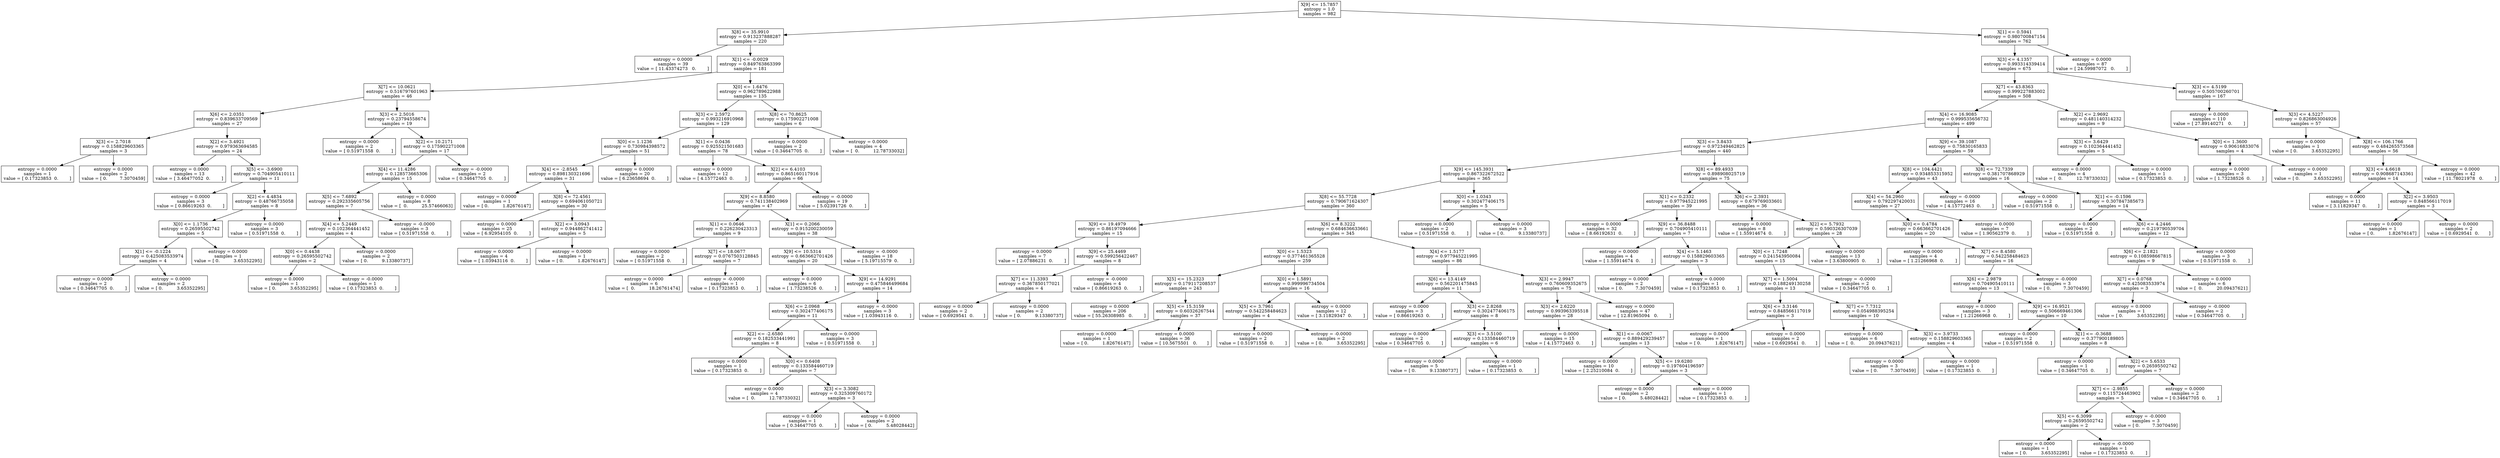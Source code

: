 digraph Tree {
0 [label="X[9] <= 15.7857\nentropy = 1.0\nsamples = 982", shape="box"] ;
1 [label="X[8] <= 35.9910\nentropy = 0.913237888287\nsamples = 220", shape="box"] ;
0 -> 1 ;
2 [label="entropy = 0.0000\nsamples = 39\nvalue = [ 11.43374273   0.        ]", shape="box"] ;
1 -> 2 ;
3 [label="X[1] <= -0.0029\nentropy = 0.849763863399\nsamples = 181", shape="box"] ;
1 -> 3 ;
4 [label="X[7] <= 10.0621\nentropy = 0.516797601963\nsamples = 46", shape="box"] ;
3 -> 4 ;
5 [label="X[6] <= 2.0351\nentropy = 0.839633709569\nsamples = 27", shape="box"] ;
4 -> 5 ;
6 [label="X[3] <= 2.7018\nentropy = 0.158829603365\nsamples = 3", shape="box"] ;
5 -> 6 ;
7 [label="entropy = 0.0000\nsamples = 1\nvalue = [ 0.17323853  0.        ]", shape="box"] ;
6 -> 7 ;
8 [label="entropy = 0.0000\nsamples = 2\nvalue = [ 0.         7.3070459]", shape="box"] ;
6 -> 8 ;
9 [label="X[2] <= 3.4921\nentropy = 0.979363694585\nsamples = 24", shape="box"] ;
5 -> 9 ;
10 [label="entropy = 0.0000\nsamples = 13\nvalue = [ 3.46477052  0.        ]", shape="box"] ;
9 -> 10 ;
11 [label="X[5] <= -3.6900\nentropy = 0.704905410111\nsamples = 11", shape="box"] ;
9 -> 11 ;
12 [label="entropy = 0.0000\nsamples = 3\nvalue = [ 0.86619263  0.        ]", shape="box"] ;
11 -> 12 ;
13 [label="X[2] <= 4.4834\nentropy = 0.48766735058\nsamples = 8", shape="box"] ;
11 -> 13 ;
14 [label="X[0] <= 1.1736\nentropy = 0.26595502742\nsamples = 5", shape="box"] ;
13 -> 14 ;
15 [label="X[1] <= -0.1224\nentropy = 0.425083533974\nsamples = 4", shape="box"] ;
14 -> 15 ;
16 [label="entropy = 0.0000\nsamples = 2\nvalue = [ 0.34647705  0.        ]", shape="box"] ;
15 -> 16 ;
17 [label="entropy = 0.0000\nsamples = 2\nvalue = [ 0.          3.65352295]", shape="box"] ;
15 -> 17 ;
18 [label="entropy = 0.0000\nsamples = 1\nvalue = [ 0.          3.65352295]", shape="box"] ;
14 -> 18 ;
19 [label="entropy = 0.0000\nsamples = 3\nvalue = [ 0.51971558  0.        ]", shape="box"] ;
13 -> 19 ;
20 [label="X[3] <= 2.5016\nentropy = 0.23794558674\nsamples = 19", shape="box"] ;
4 -> 20 ;
21 [label="entropy = 0.0000\nsamples = 2\nvalue = [ 0.51971558  0.        ]", shape="box"] ;
20 -> 21 ;
22 [label="X[2] <= 10.2171\nentropy = 0.175902271008\nsamples = 17", shape="box"] ;
20 -> 22 ;
23 [label="X[4] <= 11.4286\nentropy = 0.128573665306\nsamples = 15", shape="box"] ;
22 -> 23 ;
24 [label="X[5] <= 7.6892\nentropy = 0.292335605756\nsamples = 7", shape="box"] ;
23 -> 24 ;
25 [label="X[4] <= 5.2449\nentropy = 0.102364441452\nsamples = 4", shape="box"] ;
24 -> 25 ;
26 [label="X[0] <= 0.4438\nentropy = 0.26595502742\nsamples = 2", shape="box"] ;
25 -> 26 ;
27 [label="entropy = 0.0000\nsamples = 1\nvalue = [ 0.          3.65352295]", shape="box"] ;
26 -> 27 ;
28 [label="entropy = -0.0000\nsamples = 1\nvalue = [ 0.17323853  0.        ]", shape="box"] ;
26 -> 28 ;
29 [label="entropy = 0.0000\nsamples = 2\nvalue = [ 0.          9.13380737]", shape="box"] ;
25 -> 29 ;
30 [label="entropy = -0.0000\nsamples = 3\nvalue = [ 0.51971558  0.        ]", shape="box"] ;
24 -> 30 ;
31 [label="entropy = 0.0000\nsamples = 8\nvalue = [  0.          25.57466063]", shape="box"] ;
23 -> 31 ;
32 [label="entropy = -0.0000\nsamples = 2\nvalue = [ 0.34647705  0.        ]", shape="box"] ;
22 -> 32 ;
33 [label="X[0] <= 1.6476\nentropy = 0.962789622988\nsamples = 135", shape="box"] ;
3 -> 33 ;
34 [label="X[3] <= 2.5972\nentropy = 0.993216910968\nsamples = 129", shape="box"] ;
33 -> 34 ;
35 [label="X[0] <= 1.1236\nentropy = 0.730984398572\nsamples = 51", shape="box"] ;
34 -> 35 ;
36 [label="X[4] <= -2.8545\nentropy = 0.898130321696\nsamples = 31", shape="box"] ;
35 -> 36 ;
37 [label="entropy = 0.0000\nsamples = 1\nvalue = [ 0.          1.82676147]", shape="box"] ;
36 -> 37 ;
38 [label="X[8] <= 72.4561\nentropy = 0.694061050721\nsamples = 30", shape="box"] ;
36 -> 38 ;
39 [label="entropy = 0.0000\nsamples = 25\nvalue = [ 6.92954105  0.        ]", shape="box"] ;
38 -> 39 ;
40 [label="X[2] <= 3.0943\nentropy = 0.944862741412\nsamples = 5", shape="box"] ;
38 -> 40 ;
41 [label="entropy = 0.0000\nsamples = 4\nvalue = [ 1.03943116  0.        ]", shape="box"] ;
40 -> 41 ;
42 [label="entropy = 0.0000\nsamples = 1\nvalue = [ 0.          1.82676147]", shape="box"] ;
40 -> 42 ;
43 [label="entropy = 0.0000\nsamples = 20\nvalue = [ 6.23658694  0.        ]", shape="box"] ;
35 -> 43 ;
44 [label="X[1] <= 0.0436\nentropy = 0.925521501683\nsamples = 78", shape="box"] ;
34 -> 44 ;
45 [label="entropy = 0.0000\nsamples = 12\nvalue = [ 4.15772463  0.        ]", shape="box"] ;
44 -> 45 ;
46 [label="X[2] <= 6.4103\nentropy = 0.865160117916\nsamples = 66", shape="box"] ;
44 -> 46 ;
47 [label="X[9] <= 8.8580\nentropy = 0.741138402969\nsamples = 47", shape="box"] ;
46 -> 47 ;
48 [label="X[1] <= 0.0646\nentropy = 0.226230423313\nsamples = 9", shape="box"] ;
47 -> 48 ;
49 [label="entropy = 0.0000\nsamples = 2\nvalue = [ 0.51971558  0.        ]", shape="box"] ;
48 -> 49 ;
50 [label="X[7] <= 18.0677\nentropy = 0.0767503128845\nsamples = 7", shape="box"] ;
48 -> 50 ;
51 [label="entropy = 0.0000\nsamples = 6\nvalue = [  0.          18.26761474]", shape="box"] ;
50 -> 51 ;
52 [label="entropy = -0.0000\nsamples = 1\nvalue = [ 0.17323853  0.        ]", shape="box"] ;
50 -> 52 ;
53 [label="X[1] <= 0.2066\nentropy = 0.915200230059\nsamples = 38", shape="box"] ;
47 -> 53 ;
54 [label="X[9] <= 10.5314\nentropy = 0.663662701426\nsamples = 20", shape="box"] ;
53 -> 54 ;
55 [label="entropy = 0.0000\nsamples = 6\nvalue = [ 1.73238526  0.        ]", shape="box"] ;
54 -> 55 ;
56 [label="X[9] <= 14.9291\nentropy = 0.475846499684\nsamples = 14", shape="box"] ;
54 -> 56 ;
57 [label="X[6] <= 2.0968\nentropy = 0.302477406175\nsamples = 11", shape="box"] ;
56 -> 57 ;
58 [label="X[2] <= -2.6580\nentropy = 0.182533441991\nsamples = 8", shape="box"] ;
57 -> 58 ;
59 [label="entropy = 0.0000\nsamples = 1\nvalue = [ 0.17323853  0.        ]", shape="box"] ;
58 -> 59 ;
60 [label="X[0] <= 0.6408\nentropy = 0.133584460719\nsamples = 7", shape="box"] ;
58 -> 60 ;
61 [label="entropy = 0.0000\nsamples = 4\nvalue = [  0.          12.78733032]", shape="box"] ;
60 -> 61 ;
62 [label="X[3] <= 3.3082\nentropy = 0.325309760172\nsamples = 3", shape="box"] ;
60 -> 62 ;
63 [label="entropy = 0.0000\nsamples = 1\nvalue = [ 0.34647705  0.        ]", shape="box"] ;
62 -> 63 ;
64 [label="entropy = 0.0000\nsamples = 2\nvalue = [ 0.          5.48028442]", shape="box"] ;
62 -> 64 ;
65 [label="entropy = 0.0000\nsamples = 3\nvalue = [ 0.51971558  0.        ]", shape="box"] ;
57 -> 65 ;
66 [label="entropy = -0.0000\nsamples = 3\nvalue = [ 1.03943116  0.        ]", shape="box"] ;
56 -> 66 ;
67 [label="entropy = -0.0000\nsamples = 18\nvalue = [ 5.19715579  0.        ]", shape="box"] ;
53 -> 67 ;
68 [label="entropy = -0.0000\nsamples = 19\nvalue = [ 5.02391726  0.        ]", shape="box"] ;
46 -> 68 ;
69 [label="X[8] <= 70.8625\nentropy = 0.175902271008\nsamples = 6", shape="box"] ;
33 -> 69 ;
70 [label="entropy = 0.0000\nsamples = 2\nvalue = [ 0.34647705  0.        ]", shape="box"] ;
69 -> 70 ;
71 [label="entropy = 0.0000\nsamples = 4\nvalue = [  0.          12.78733032]", shape="box"] ;
69 -> 71 ;
72 [label="X[1] <= 0.5941\nentropy = 0.980700847154\nsamples = 762", shape="box"] ;
0 -> 72 ;
73 [label="X[3] <= 4.1357\nentropy = 0.993314339414\nsamples = 675", shape="box"] ;
72 -> 73 ;
74 [label="X[7] <= 43.8363\nentropy = 0.999227883002\nsamples = 508", shape="box"] ;
73 -> 74 ;
75 [label="X[4] <= 16.9085\nentropy = 0.999535656732\nsamples = 499", shape="box"] ;
74 -> 75 ;
76 [label="X[3] <= 3.8433\nentropy = 0.972349462825\nsamples = 440", shape="box"] ;
75 -> 76 ;
77 [label="X[9] <= 145.3931\nentropy = 0.867322672522\nsamples = 365", shape="box"] ;
76 -> 77 ;
78 [label="X[8] <= 55.7728\nentropy = 0.790671624307\nsamples = 360", shape="box"] ;
77 -> 78 ;
79 [label="X[9] <= 19.4979\nentropy = 0.86197094666\nsamples = 15", shape="box"] ;
78 -> 79 ;
80 [label="entropy = 0.0000\nsamples = 7\nvalue = [ 2.07886231  0.        ]", shape="box"] ;
79 -> 80 ;
81 [label="X[9] <= 25.4469\nentropy = 0.599256422467\nsamples = 8", shape="box"] ;
79 -> 81 ;
82 [label="X[7] <= 11.3393\nentropy = 0.367850177021\nsamples = 4", shape="box"] ;
81 -> 82 ;
83 [label="entropy = 0.0000\nsamples = 2\nvalue = [ 0.6929541  0.       ]", shape="box"] ;
82 -> 83 ;
84 [label="entropy = 0.0000\nsamples = 2\nvalue = [ 0.          9.13380737]", shape="box"] ;
82 -> 84 ;
85 [label="entropy = -0.0000\nsamples = 4\nvalue = [ 0.86619263  0.        ]", shape="box"] ;
81 -> 85 ;
86 [label="X[6] <= 8.3222\nentropy = 0.684636633661\nsamples = 345", shape="box"] ;
78 -> 86 ;
87 [label="X[0] <= 1.5323\nentropy = 0.377461365528\nsamples = 259", shape="box"] ;
86 -> 87 ;
88 [label="X[5] <= 15.2323\nentropy = 0.179117208537\nsamples = 243", shape="box"] ;
87 -> 88 ;
89 [label="entropy = 0.0000\nsamples = 206\nvalue = [ 55.26308985   0.        ]", shape="box"] ;
88 -> 89 ;
90 [label="X[5] <= 15.3159\nentropy = 0.60326267544\nsamples = 37", shape="box"] ;
88 -> 90 ;
91 [label="entropy = 0.0000\nsamples = 1\nvalue = [ 0.          1.82676147]", shape="box"] ;
90 -> 91 ;
92 [label="entropy = 0.0000\nsamples = 36\nvalue = [ 10.5675501   0.       ]", shape="box"] ;
90 -> 92 ;
93 [label="X[0] <= 1.5891\nentropy = 0.999996734504\nsamples = 16", shape="box"] ;
87 -> 93 ;
94 [label="X[5] <= 3.7961\nentropy = 0.542258484623\nsamples = 4", shape="box"] ;
93 -> 94 ;
95 [label="entropy = 0.0000\nsamples = 2\nvalue = [ 0.51971558  0.        ]", shape="box"] ;
94 -> 95 ;
96 [label="entropy = -0.0000\nsamples = 2\nvalue = [ 0.          3.65352295]", shape="box"] ;
94 -> 96 ;
97 [label="entropy = 0.0000\nsamples = 12\nvalue = [ 3.11829347  0.        ]", shape="box"] ;
93 -> 97 ;
98 [label="X[4] <= 1.5177\nentropy = 0.977945221995\nsamples = 86", shape="box"] ;
86 -> 98 ;
99 [label="X[6] <= 13.4149\nentropy = 0.562201475845\nsamples = 11", shape="box"] ;
98 -> 99 ;
100 [label="entropy = 0.0000\nsamples = 3\nvalue = [ 0.86619263  0.        ]", shape="box"] ;
99 -> 100 ;
101 [label="X[3] <= 2.8268\nentropy = 0.302477406175\nsamples = 8", shape="box"] ;
99 -> 101 ;
102 [label="entropy = 0.0000\nsamples = 2\nvalue = [ 0.34647705  0.        ]", shape="box"] ;
101 -> 102 ;
103 [label="X[3] <= 3.5100\nentropy = 0.133584460719\nsamples = 6", shape="box"] ;
101 -> 103 ;
104 [label="entropy = 0.0000\nsamples = 5\nvalue = [ 0.          9.13380737]", shape="box"] ;
103 -> 104 ;
105 [label="entropy = 0.0000\nsamples = 1\nvalue = [ 0.17323853  0.        ]", shape="box"] ;
103 -> 105 ;
106 [label="X[3] <= 2.9947\nentropy = 0.760609352675\nsamples = 75", shape="box"] ;
98 -> 106 ;
107 [label="X[3] <= 2.6220\nentropy = 0.993963395518\nsamples = 28", shape="box"] ;
106 -> 107 ;
108 [label="entropy = 0.0000\nsamples = 15\nvalue = [ 4.15772463  0.        ]", shape="box"] ;
107 -> 108 ;
109 [label="X[1] <= -0.0067\nentropy = 0.889429239457\nsamples = 13", shape="box"] ;
107 -> 109 ;
110 [label="entropy = 0.0000\nsamples = 10\nvalue = [ 2.25210084  0.        ]", shape="box"] ;
109 -> 110 ;
111 [label="X[5] <= 19.6280\nentropy = 0.197604196597\nsamples = 3", shape="box"] ;
109 -> 111 ;
112 [label="entropy = 0.0000\nsamples = 2\nvalue = [ 0.          5.48028442]", shape="box"] ;
111 -> 112 ;
113 [label="entropy = 0.0000\nsamples = 1\nvalue = [ 0.17323853  0.        ]", shape="box"] ;
111 -> 113 ;
114 [label="entropy = 0.0000\nsamples = 47\nvalue = [ 12.81965094   0.        ]", shape="box"] ;
106 -> 114 ;
115 [label="X[0] <= 1.0343\nentropy = 0.302477406175\nsamples = 5", shape="box"] ;
77 -> 115 ;
116 [label="entropy = 0.0000\nsamples = 2\nvalue = [ 0.51971558  0.        ]", shape="box"] ;
115 -> 116 ;
117 [label="entropy = 0.0000\nsamples = 3\nvalue = [ 0.          9.13380737]", shape="box"] ;
115 -> 117 ;
118 [label="X[8] <= 89.4933\nentropy = 0.898908025719\nsamples = 75", shape="box"] ;
76 -> 118 ;
119 [label="X[1] <= 0.2332\nentropy = 0.977945221995\nsamples = 39", shape="box"] ;
118 -> 119 ;
120 [label="entropy = 0.0000\nsamples = 32\nvalue = [ 8.66192631  0.        ]", shape="box"] ;
119 -> 120 ;
121 [label="X[9] <= 36.8488\nentropy = 0.704905410111\nsamples = 7", shape="box"] ;
119 -> 121 ;
122 [label="entropy = 0.0000\nsamples = 4\nvalue = [ 1.55914674  0.        ]", shape="box"] ;
121 -> 122 ;
123 [label="X[4] <= 5.1463\nentropy = 0.158829603365\nsamples = 3", shape="box"] ;
121 -> 123 ;
124 [label="entropy = 0.0000\nsamples = 2\nvalue = [ 0.         7.3070459]", shape="box"] ;
123 -> 124 ;
125 [label="entropy = 0.0000\nsamples = 1\nvalue = [ 0.17323853  0.        ]", shape="box"] ;
123 -> 125 ;
126 [label="X[6] <= 2.3931\nentropy = 0.679769033601\nsamples = 36", shape="box"] ;
118 -> 126 ;
127 [label="entropy = 0.0000\nsamples = 8\nvalue = [ 1.55914674  0.        ]", shape="box"] ;
126 -> 127 ;
128 [label="X[2] <= 5.7932\nentropy = 0.590326307039\nsamples = 28", shape="box"] ;
126 -> 128 ;
129 [label="X[0] <= 1.7248\nentropy = 0.241543950084\nsamples = 15", shape="box"] ;
128 -> 129 ;
130 [label="X[7] <= 1.5004\nentropy = 0.188249130258\nsamples = 13", shape="box"] ;
129 -> 130 ;
131 [label="X[6] <= 3.3146\nentropy = 0.848566117019\nsamples = 3", shape="box"] ;
130 -> 131 ;
132 [label="entropy = 0.0000\nsamples = 1\nvalue = [ 0.          1.82676147]", shape="box"] ;
131 -> 132 ;
133 [label="entropy = 0.0000\nsamples = 2\nvalue = [ 0.6929541  0.       ]", shape="box"] ;
131 -> 133 ;
134 [label="X[7] <= 7.7312\nentropy = 0.054988395254\nsamples = 10", shape="box"] ;
130 -> 134 ;
135 [label="entropy = 0.0000\nsamples = 6\nvalue = [  0.          20.09437621]", shape="box"] ;
134 -> 135 ;
136 [label="X[3] <= 3.9733\nentropy = 0.158829603365\nsamples = 4", shape="box"] ;
134 -> 136 ;
137 [label="entropy = 0.0000\nsamples = 3\nvalue = [ 0.         7.3070459]", shape="box"] ;
136 -> 137 ;
138 [label="entropy = 0.0000\nsamples = 1\nvalue = [ 0.17323853  0.        ]", shape="box"] ;
136 -> 138 ;
139 [label="entropy = -0.0000\nsamples = 2\nvalue = [ 0.34647705  0.        ]", shape="box"] ;
129 -> 139 ;
140 [label="entropy = 0.0000\nsamples = 13\nvalue = [ 3.63800905  0.        ]", shape="box"] ;
128 -> 140 ;
141 [label="X[9] <= 39.1087\nentropy = 0.75830165833\nsamples = 59", shape="box"] ;
75 -> 141 ;
142 [label="X[8] <= 104.4421\nentropy = 0.934853315952\nsamples = 43", shape="box"] ;
141 -> 142 ;
143 [label="X[4] <= 54.2960\nentropy = 0.792297420031\nsamples = 27", shape="box"] ;
142 -> 143 ;
144 [label="X[0] <= 0.4784\nentropy = 0.663662701426\nsamples = 20", shape="box"] ;
143 -> 144 ;
145 [label="entropy = 0.0000\nsamples = 4\nvalue = [ 1.21266968  0.        ]", shape="box"] ;
144 -> 145 ;
146 [label="X[7] <= 8.4580\nentropy = 0.542258484623\nsamples = 16", shape="box"] ;
144 -> 146 ;
147 [label="X[6] <= 2.9879\nentropy = 0.704905410111\nsamples = 13", shape="box"] ;
146 -> 147 ;
148 [label="entropy = 0.0000\nsamples = 3\nvalue = [ 1.21266968  0.        ]", shape="box"] ;
147 -> 148 ;
149 [label="X[9] <= 16.9521\nentropy = 0.506669461306\nsamples = 10", shape="box"] ;
147 -> 149 ;
150 [label="entropy = 0.0000\nsamples = 2\nvalue = [ 0.51971558  0.        ]", shape="box"] ;
149 -> 150 ;
151 [label="X[1] <= -0.3688\nentropy = 0.377900189805\nsamples = 8", shape="box"] ;
149 -> 151 ;
152 [label="entropy = 0.0000\nsamples = 1\nvalue = [ 0.34647705  0.        ]", shape="box"] ;
151 -> 152 ;
153 [label="X[2] <= 5.6533\nentropy = 0.26595502742\nsamples = 7", shape="box"] ;
151 -> 153 ;
154 [label="X[7] <= -2.9855\nentropy = 0.115724463902\nsamples = 5", shape="box"] ;
153 -> 154 ;
155 [label="X[5] <= 6.3099\nentropy = 0.26595502742\nsamples = 2", shape="box"] ;
154 -> 155 ;
156 [label="entropy = 0.0000\nsamples = 1\nvalue = [ 0.          3.65352295]", shape="box"] ;
155 -> 156 ;
157 [label="entropy = -0.0000\nsamples = 1\nvalue = [ 0.17323853  0.        ]", shape="box"] ;
155 -> 157 ;
158 [label="entropy = -0.0000\nsamples = 3\nvalue = [ 0.         7.3070459]", shape="box"] ;
154 -> 158 ;
159 [label="entropy = 0.0000\nsamples = 2\nvalue = [ 0.34647705  0.        ]", shape="box"] ;
153 -> 159 ;
160 [label="entropy = -0.0000\nsamples = 3\nvalue = [ 0.         7.3070459]", shape="box"] ;
146 -> 160 ;
161 [label="entropy = 0.0000\nsamples = 7\nvalue = [ 1.90562379  0.        ]", shape="box"] ;
143 -> 161 ;
162 [label="entropy = -0.0000\nsamples = 16\nvalue = [ 4.15772463  0.        ]", shape="box"] ;
142 -> 162 ;
163 [label="X[8] <= 72.7339\nentropy = 0.381707868929\nsamples = 16", shape="box"] ;
141 -> 163 ;
164 [label="entropy = 0.0000\nsamples = 2\nvalue = [ 0.51971558  0.        ]", shape="box"] ;
163 -> 164 ;
165 [label="X[1] <= -0.1596\nentropy = 0.307847385673\nsamples = 14", shape="box"] ;
163 -> 165 ;
166 [label="entropy = 0.0000\nsamples = 2\nvalue = [ 0.51971558  0.        ]", shape="box"] ;
165 -> 166 ;
167 [label="X[6] <= 4.2446\nentropy = 0.219790539704\nsamples = 12", shape="box"] ;
165 -> 167 ;
168 [label="X[6] <= 2.1821\nentropy = 0.108598667815\nsamples = 9", shape="box"] ;
167 -> 168 ;
169 [label="X[7] <= 0.0768\nentropy = 0.425083533974\nsamples = 3", shape="box"] ;
168 -> 169 ;
170 [label="entropy = 0.0000\nsamples = 1\nvalue = [ 0.          3.65352295]", shape="box"] ;
169 -> 170 ;
171 [label="entropy = -0.0000\nsamples = 2\nvalue = [ 0.34647705  0.        ]", shape="box"] ;
169 -> 171 ;
172 [label="entropy = 0.0000\nsamples = 6\nvalue = [  0.          20.09437621]", shape="box"] ;
168 -> 172 ;
173 [label="entropy = 0.0000\nsamples = 3\nvalue = [ 0.51971558  0.        ]", shape="box"] ;
167 -> 173 ;
174 [label="X[2] <= 2.9692\nentropy = 0.481140314232\nsamples = 9", shape="box"] ;
74 -> 174 ;
175 [label="X[3] <= 3.6429\nentropy = 0.102364441452\nsamples = 5", shape="box"] ;
174 -> 175 ;
176 [label="entropy = 0.0000\nsamples = 4\nvalue = [  0.          12.78733032]", shape="box"] ;
175 -> 176 ;
177 [label="entropy = 0.0000\nsamples = 1\nvalue = [ 0.17323853  0.        ]", shape="box"] ;
175 -> 177 ;
178 [label="X[0] <= 1.3600\nentropy = 0.90616833076\nsamples = 4", shape="box"] ;
174 -> 178 ;
179 [label="entropy = 0.0000\nsamples = 3\nvalue = [ 1.73238526  0.        ]", shape="box"] ;
178 -> 179 ;
180 [label="entropy = 0.0000\nsamples = 1\nvalue = [ 0.          3.65352295]", shape="box"] ;
178 -> 180 ;
181 [label="X[3] <= 4.5199\nentropy = 0.505700260701\nsamples = 167", shape="box"] ;
73 -> 181 ;
182 [label="entropy = 0.0000\nsamples = 110\nvalue = [ 27.89140271   0.        ]", shape="box"] ;
181 -> 182 ;
183 [label="X[3] <= 4.5227\nentropy = 0.826863004926\nsamples = 57", shape="box"] ;
181 -> 183 ;
184 [label="entropy = 0.0000\nsamples = 1\nvalue = [ 0.          3.65352295]", shape="box"] ;
183 -> 184 ;
185 [label="X[8] <= 106.1766\nentropy = 0.484265573568\nsamples = 56", shape="box"] ;
183 -> 185 ;
186 [label="X[3] <= 4.6618\nentropy = 0.908687143361\nsamples = 14", shape="box"] ;
185 -> 186 ;
187 [label="entropy = 0.0000\nsamples = 11\nvalue = [ 3.11829347  0.        ]", shape="box"] ;
186 -> 187 ;
188 [label="X[2] <= 3.9503\nentropy = 0.848566117019\nsamples = 3", shape="box"] ;
186 -> 188 ;
189 [label="entropy = 0.0000\nsamples = 1\nvalue = [ 0.          1.82676147]", shape="box"] ;
188 -> 189 ;
190 [label="entropy = 0.0000\nsamples = 2\nvalue = [ 0.6929541  0.       ]", shape="box"] ;
188 -> 190 ;
191 [label="entropy = 0.0000\nsamples = 42\nvalue = [ 11.78021978   0.        ]", shape="box"] ;
185 -> 191 ;
192 [label="entropy = 0.0000\nsamples = 87\nvalue = [ 24.59987072   0.        ]", shape="box"] ;
72 -> 192 ;
}